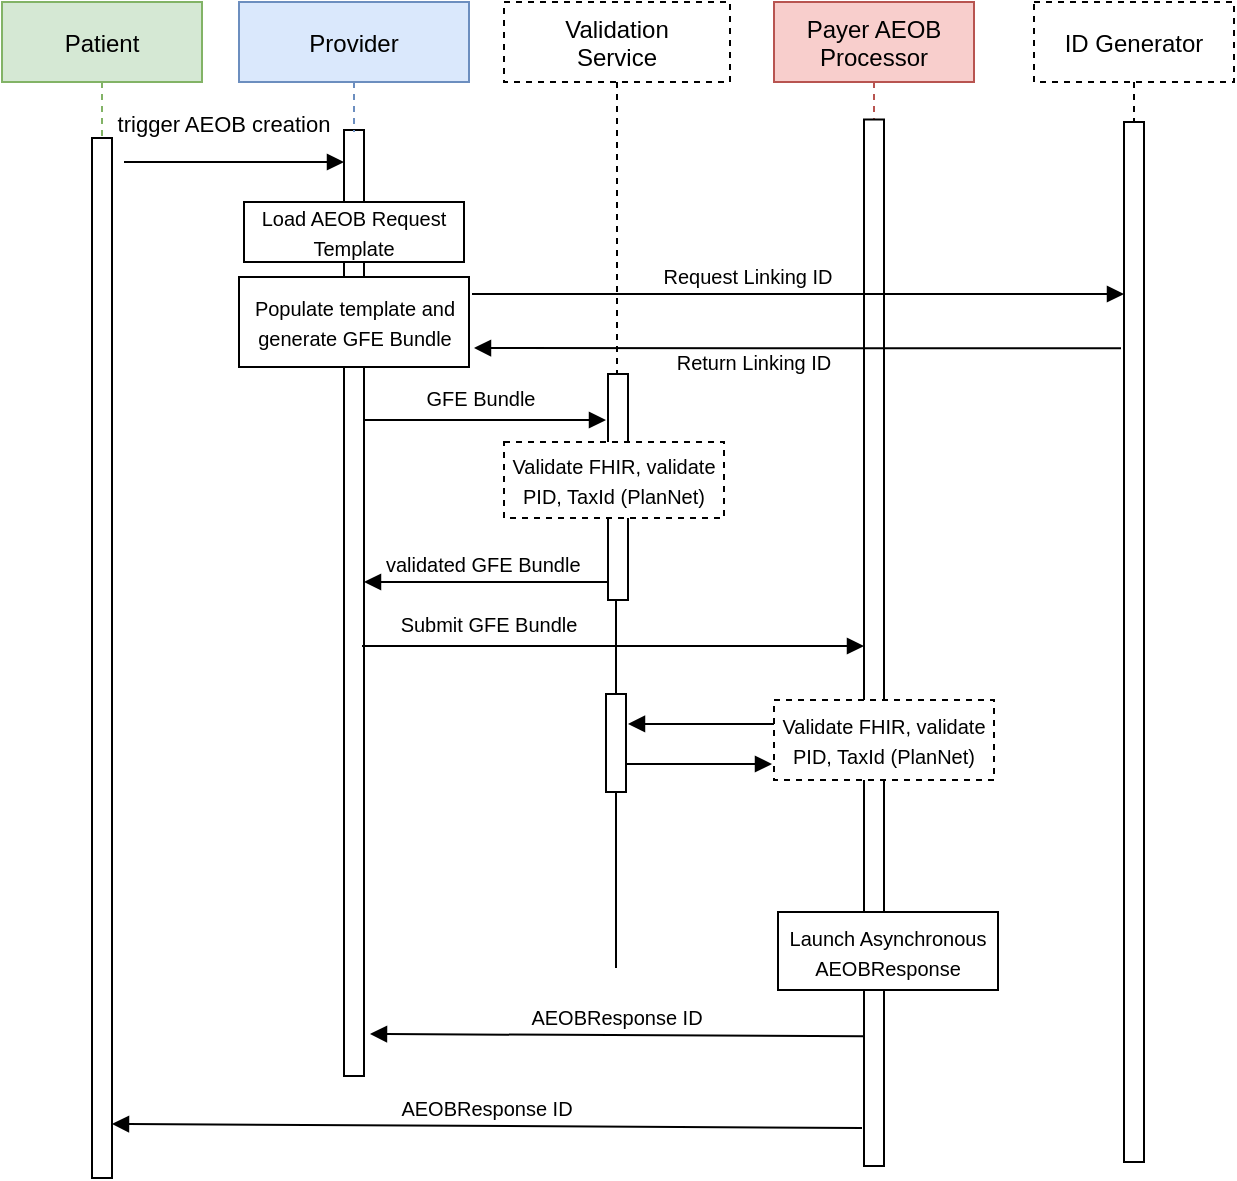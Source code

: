 <mxfile>
    <diagram id="kgpKYQtTHZ0yAKxKKP6v" name="Page-1">
        <mxGraphModel dx="1651" dy="755" grid="0" gridSize="10" guides="1" tooltips="1" connect="1" arrows="1" fold="1" page="1" pageScale="1" pageWidth="850" pageHeight="1100" math="0" shadow="0">
            <root>
                <mxCell id="0"/>
                <mxCell id="1" parent="0"/>
                <mxCell id="eunGYBZojGxnAnl-epNE-61" style="edgeStyle=orthogonalEdgeStyle;rounded=0;orthogonalLoop=1;jettySize=auto;html=1;fontSize=10;endArrow=none;endFill=0;" parent="1" edge="1">
                    <mxGeometry relative="1" as="geometry">
                        <mxPoint x="426" y="563" as="targetPoint"/>
                        <Array as="points">
                            <mxPoint x="428" y="353"/>
                            <mxPoint x="426" y="353"/>
                        </Array>
                        <mxPoint x="427" y="379" as="sourcePoint"/>
                    </mxGeometry>
                </mxCell>
                <mxCell id="eunGYBZojGxnAnl-epNE-39" value="Submit GFE Bundle" style="text;html=1;resizable=0;autosize=1;align=center;verticalAlign=middle;points=[];fillColor=none;strokeColor=none;rounded=0;fontSize=10;" parent="1" vertex="1">
                    <mxGeometry x="313" y="383" width="98" height="16" as="geometry"/>
                </mxCell>
                <mxCell id="3nuBFxr9cyL0pnOWT2aG-6" value="" style="points=[];perimeter=orthogonalPerimeter;rounded=0;shadow=0;strokeWidth=1;" parent="1" vertex="1">
                    <mxGeometry x="290" y="144" width="10" height="473" as="geometry"/>
                </mxCell>
                <mxCell id="3nuBFxr9cyL0pnOWT2aG-5" value="Provider" style="shape=umlLifeline;perimeter=lifelinePerimeter;container=1;collapsible=0;recursiveResize=0;rounded=0;shadow=0;strokeWidth=1;fillColor=#dae8fc;strokeColor=#6c8ebf;" parent="1" vertex="1">
                    <mxGeometry x="237.5" y="80" width="115" height="65" as="geometry"/>
                </mxCell>
                <mxCell id="eunGYBZojGxnAnl-epNE-16" value="&lt;font style=&quot;font-size: 10px&quot;&gt;Load AEOB Request Template&lt;/font&gt;" style="rounded=0;whiteSpace=wrap;html=1;" parent="3nuBFxr9cyL0pnOWT2aG-5" vertex="1">
                    <mxGeometry x="2.5" y="100" width="110" height="30" as="geometry"/>
                </mxCell>
                <mxCell id="eunGYBZojGxnAnl-epNE-20" value="&lt;font style=&quot;font-size: 10px&quot;&gt;Populate template and generate GFE Bundle&lt;/font&gt;" style="rounded=0;whiteSpace=wrap;html=1;" parent="3nuBFxr9cyL0pnOWT2aG-5" vertex="1">
                    <mxGeometry y="137.5" width="115" height="45" as="geometry"/>
                </mxCell>
                <mxCell id="eunGYBZojGxnAnl-epNE-7" value="Payer AEOB&#10;Processor" style="shape=umlLifeline;perimeter=lifelinePerimeter;container=1;collapsible=0;recursiveResize=0;rounded=0;shadow=0;strokeWidth=1;fillColor=#f8cecc;strokeColor=#b85450;" parent="1" vertex="1">
                    <mxGeometry x="505" y="80" width="100" height="443" as="geometry"/>
                </mxCell>
                <mxCell id="eunGYBZojGxnAnl-epNE-8" value="" style="points=[];perimeter=orthogonalPerimeter;rounded=0;shadow=0;strokeWidth=1;" parent="1" vertex="1">
                    <mxGeometry x="550" y="138.75" width="10" height="523.25" as="geometry"/>
                </mxCell>
                <mxCell id="eunGYBZojGxnAnl-epNE-51" style="edgeStyle=orthogonalEdgeStyle;rounded=0;orthogonalLoop=1;jettySize=auto;html=1;fontSize=10;" parent="1" source="3nuBFxr9cyL0pnOWT2aG-1" edge="1">
                    <mxGeometry relative="1" as="geometry">
                        <mxPoint x="169" y="444" as="targetPoint"/>
                        <Array as="points">
                            <mxPoint x="169" y="657"/>
                            <mxPoint x="169" y="657"/>
                        </Array>
                    </mxGeometry>
                </mxCell>
                <mxCell id="3nuBFxr9cyL0pnOWT2aG-1" value="Patient" style="shape=umlLifeline;perimeter=lifelinePerimeter;container=1;collapsible=0;recursiveResize=0;rounded=0;shadow=0;strokeWidth=1;fillColor=#d5e8d4;strokeColor=#82b366;" parent="1" vertex="1">
                    <mxGeometry x="119" y="80" width="100" height="588" as="geometry"/>
                </mxCell>
                <mxCell id="3nuBFxr9cyL0pnOWT2aG-2" value="" style="points=[];perimeter=orthogonalPerimeter;rounded=0;shadow=0;strokeWidth=1;" parent="3nuBFxr9cyL0pnOWT2aG-1" vertex="1">
                    <mxGeometry x="45" y="68" width="10" height="520" as="geometry"/>
                </mxCell>
                <mxCell id="eunGYBZojGxnAnl-epNE-2" value="Validation&#10;Service" style="shape=umlLifeline;perimeter=lifelinePerimeter;container=1;collapsible=0;recursiveResize=0;rounded=0;shadow=0;strokeWidth=1;dashed=1;" parent="1" vertex="1">
                    <mxGeometry x="370" y="80" width="113" height="299" as="geometry"/>
                </mxCell>
                <mxCell id="eunGYBZojGxnAnl-epNE-3" value="" style="points=[];perimeter=orthogonalPerimeter;rounded=0;shadow=0;strokeWidth=1;" parent="eunGYBZojGxnAnl-epNE-2" vertex="1">
                    <mxGeometry x="52" y="186" width="10" height="113" as="geometry"/>
                </mxCell>
                <mxCell id="eunGYBZojGxnAnl-epNE-29" value="&lt;font style=&quot;font-size: 10px&quot;&gt;Validate FHIR, validate PID, TaxId (PlanNet)&lt;/font&gt;" style="rounded=0;whiteSpace=wrap;html=1;dashed=1;" parent="eunGYBZojGxnAnl-epNE-2" vertex="1">
                    <mxGeometry y="220" width="110" height="38" as="geometry"/>
                </mxCell>
                <mxCell id="eunGYBZojGxnAnl-epNE-4" value="ID Generator" style="shape=umlLifeline;perimeter=lifelinePerimeter;container=1;collapsible=0;recursiveResize=0;rounded=0;shadow=0;strokeWidth=1;dashed=1;" parent="1" vertex="1">
                    <mxGeometry x="635" y="80" width="100" height="535" as="geometry"/>
                </mxCell>
                <mxCell id="eunGYBZojGxnAnl-epNE-13" value="" style="verticalAlign=bottom;endArrow=block;shadow=0;strokeWidth=1;" parent="1" edge="1">
                    <mxGeometry relative="1" as="geometry">
                        <mxPoint x="299" y="402" as="sourcePoint"/>
                        <mxPoint x="550" y="402" as="targetPoint"/>
                    </mxGeometry>
                </mxCell>
                <mxCell id="eunGYBZojGxnAnl-epNE-26" value="" style="verticalAlign=bottom;endArrow=block;shadow=0;strokeWidth=1;" parent="1" edge="1">
                    <mxGeometry relative="1" as="geometry">
                        <mxPoint x="300" y="289.0" as="sourcePoint"/>
                        <mxPoint x="421" y="289" as="targetPoint"/>
                    </mxGeometry>
                </mxCell>
                <mxCell id="eunGYBZojGxnAnl-epNE-31" value="validated GFE Bundle " style="verticalAlign=bottom;endArrow=block;entryX=1;entryY=0;shadow=0;strokeWidth=1;fontSize=10;" parent="1" edge="1">
                    <mxGeometry relative="1" as="geometry">
                        <mxPoint x="422" y="370" as="sourcePoint"/>
                        <mxPoint x="300" y="370" as="targetPoint"/>
                    </mxGeometry>
                </mxCell>
                <mxCell id="eunGYBZojGxnAnl-epNE-34" value="trigger AEOB creation" style="verticalAlign=bottom;endArrow=block;entryX=0;entryY=0;shadow=0;strokeWidth=1;" parent="1" edge="1">
                    <mxGeometry x="-0.091" y="10" relative="1" as="geometry">
                        <mxPoint x="180" y="160.0" as="sourcePoint"/>
                        <mxPoint x="290" y="160.0" as="targetPoint"/>
                        <mxPoint as="offset"/>
                    </mxGeometry>
                </mxCell>
                <mxCell id="eunGYBZojGxnAnl-epNE-40" value="GFE Bundle" style="text;html=1;resizable=0;autosize=1;align=center;verticalAlign=middle;points=[];fillColor=none;strokeColor=none;rounded=0;fontSize=10;" parent="1" vertex="1">
                    <mxGeometry x="326" y="270" width="64" height="16" as="geometry"/>
                </mxCell>
                <mxCell id="eunGYBZojGxnAnl-epNE-43" value="Request Linking ID" style="verticalAlign=bottom;endArrow=block;shadow=0;strokeWidth=1;fontSize=10;entryX=0.1;entryY=0.69;entryDx=0;entryDy=0;entryPerimeter=0;" parent="1" edge="1">
                    <mxGeometry x="-0.153" relative="1" as="geometry">
                        <mxPoint x="354" y="226" as="sourcePoint"/>
                        <mxPoint x="680" y="226.0" as="targetPoint"/>
                        <mxPoint as="offset"/>
                        <Array as="points"/>
                    </mxGeometry>
                </mxCell>
                <mxCell id="eunGYBZojGxnAnl-epNE-42" value="&lt;font style=&quot;font-size: 10px&quot;&gt;Validate FHIR, validate PID, TaxId (PlanNet)&lt;/font&gt;" style="rounded=0;whiteSpace=wrap;html=1;dashed=1;" parent="1" vertex="1">
                    <mxGeometry x="505" y="429" width="110" height="40" as="geometry"/>
                </mxCell>
                <mxCell id="eunGYBZojGxnAnl-epNE-5" value="" style="points=[];perimeter=orthogonalPerimeter;rounded=0;shadow=0;strokeWidth=1;" parent="1" vertex="1">
                    <mxGeometry x="680" y="140" width="10" height="520" as="geometry"/>
                </mxCell>
                <mxCell id="eunGYBZojGxnAnl-epNE-49" value="AEOBResponse ID" style="verticalAlign=bottom;endArrow=block;shadow=0;strokeWidth=1;fontSize=10;exitX=0;exitY=0.876;exitDx=0;exitDy=0;exitPerimeter=0;" parent="1" source="eunGYBZojGxnAnl-epNE-8" edge="1">
                    <mxGeometry relative="1" as="geometry">
                        <mxPoint x="546" y="597" as="sourcePoint"/>
                        <mxPoint x="303" y="596" as="targetPoint"/>
                    </mxGeometry>
                </mxCell>
                <mxCell id="eunGYBZojGxnAnl-epNE-50" value="AEOBResponse ID" style="verticalAlign=bottom;endArrow=block;shadow=0;strokeWidth=1;fontSize=10;entryX=1;entryY=0.948;entryDx=0;entryDy=0;entryPerimeter=0;" parent="1" target="3nuBFxr9cyL0pnOWT2aG-2" edge="1">
                    <mxGeometry relative="1" as="geometry">
                        <mxPoint x="549" y="643" as="sourcePoint"/>
                        <mxPoint x="187" y="643" as="targetPoint"/>
                    </mxGeometry>
                </mxCell>
                <mxCell id="eunGYBZojGxnAnl-epNE-56" value="&lt;font style=&quot;font-size: 10px&quot;&gt;Launch Asynchronous AEOBResponse&lt;/font&gt;" style="rounded=0;whiteSpace=wrap;html=1;" parent="1" vertex="1">
                    <mxGeometry x="507" y="535" width="110" height="39" as="geometry"/>
                </mxCell>
                <mxCell id="eunGYBZojGxnAnl-epNE-62" value="" style="points=[];perimeter=orthogonalPerimeter;rounded=0;shadow=0;strokeWidth=1;" parent="1" vertex="1">
                    <mxGeometry x="421" y="426" width="10" height="49" as="geometry"/>
                </mxCell>
                <mxCell id="eunGYBZojGxnAnl-epNE-63" value="" style="verticalAlign=bottom;endArrow=block;shadow=0;strokeWidth=1;fontSize=10;entryX=1.1;entryY=0.306;entryDx=0;entryDy=0;entryPerimeter=0;" parent="1" target="eunGYBZojGxnAnl-epNE-62" edge="1">
                    <mxGeometry relative="1" as="geometry">
                        <mxPoint x="505" y="441" as="sourcePoint"/>
                        <mxPoint x="434" y="440" as="targetPoint"/>
                    </mxGeometry>
                </mxCell>
                <mxCell id="2" value="Return Linking ID" style="verticalAlign=bottom;endArrow=block;shadow=0;strokeWidth=1;fontSize=10;" parent="1" edge="1">
                    <mxGeometry x="0.134" y="16" relative="1" as="geometry">
                        <mxPoint x="678.5" y="253.18" as="sourcePoint"/>
                        <mxPoint x="355" y="253" as="targetPoint"/>
                        <mxPoint as="offset"/>
                        <Array as="points">
                            <mxPoint x="655" y="253.18"/>
                            <mxPoint x="585" y="253.18"/>
                        </Array>
                    </mxGeometry>
                </mxCell>
                <mxCell id="3" value="" style="verticalAlign=bottom;endArrow=block;shadow=0;strokeWidth=1;fontSize=10;" edge="1" parent="1">
                    <mxGeometry x="-0.153" relative="1" as="geometry">
                        <mxPoint x="431" y="461" as="sourcePoint"/>
                        <mxPoint x="504" y="461" as="targetPoint"/>
                        <mxPoint as="offset"/>
                        <Array as="points"/>
                    </mxGeometry>
                </mxCell>
            </root>
        </mxGraphModel>
    </diagram>
</mxfile>